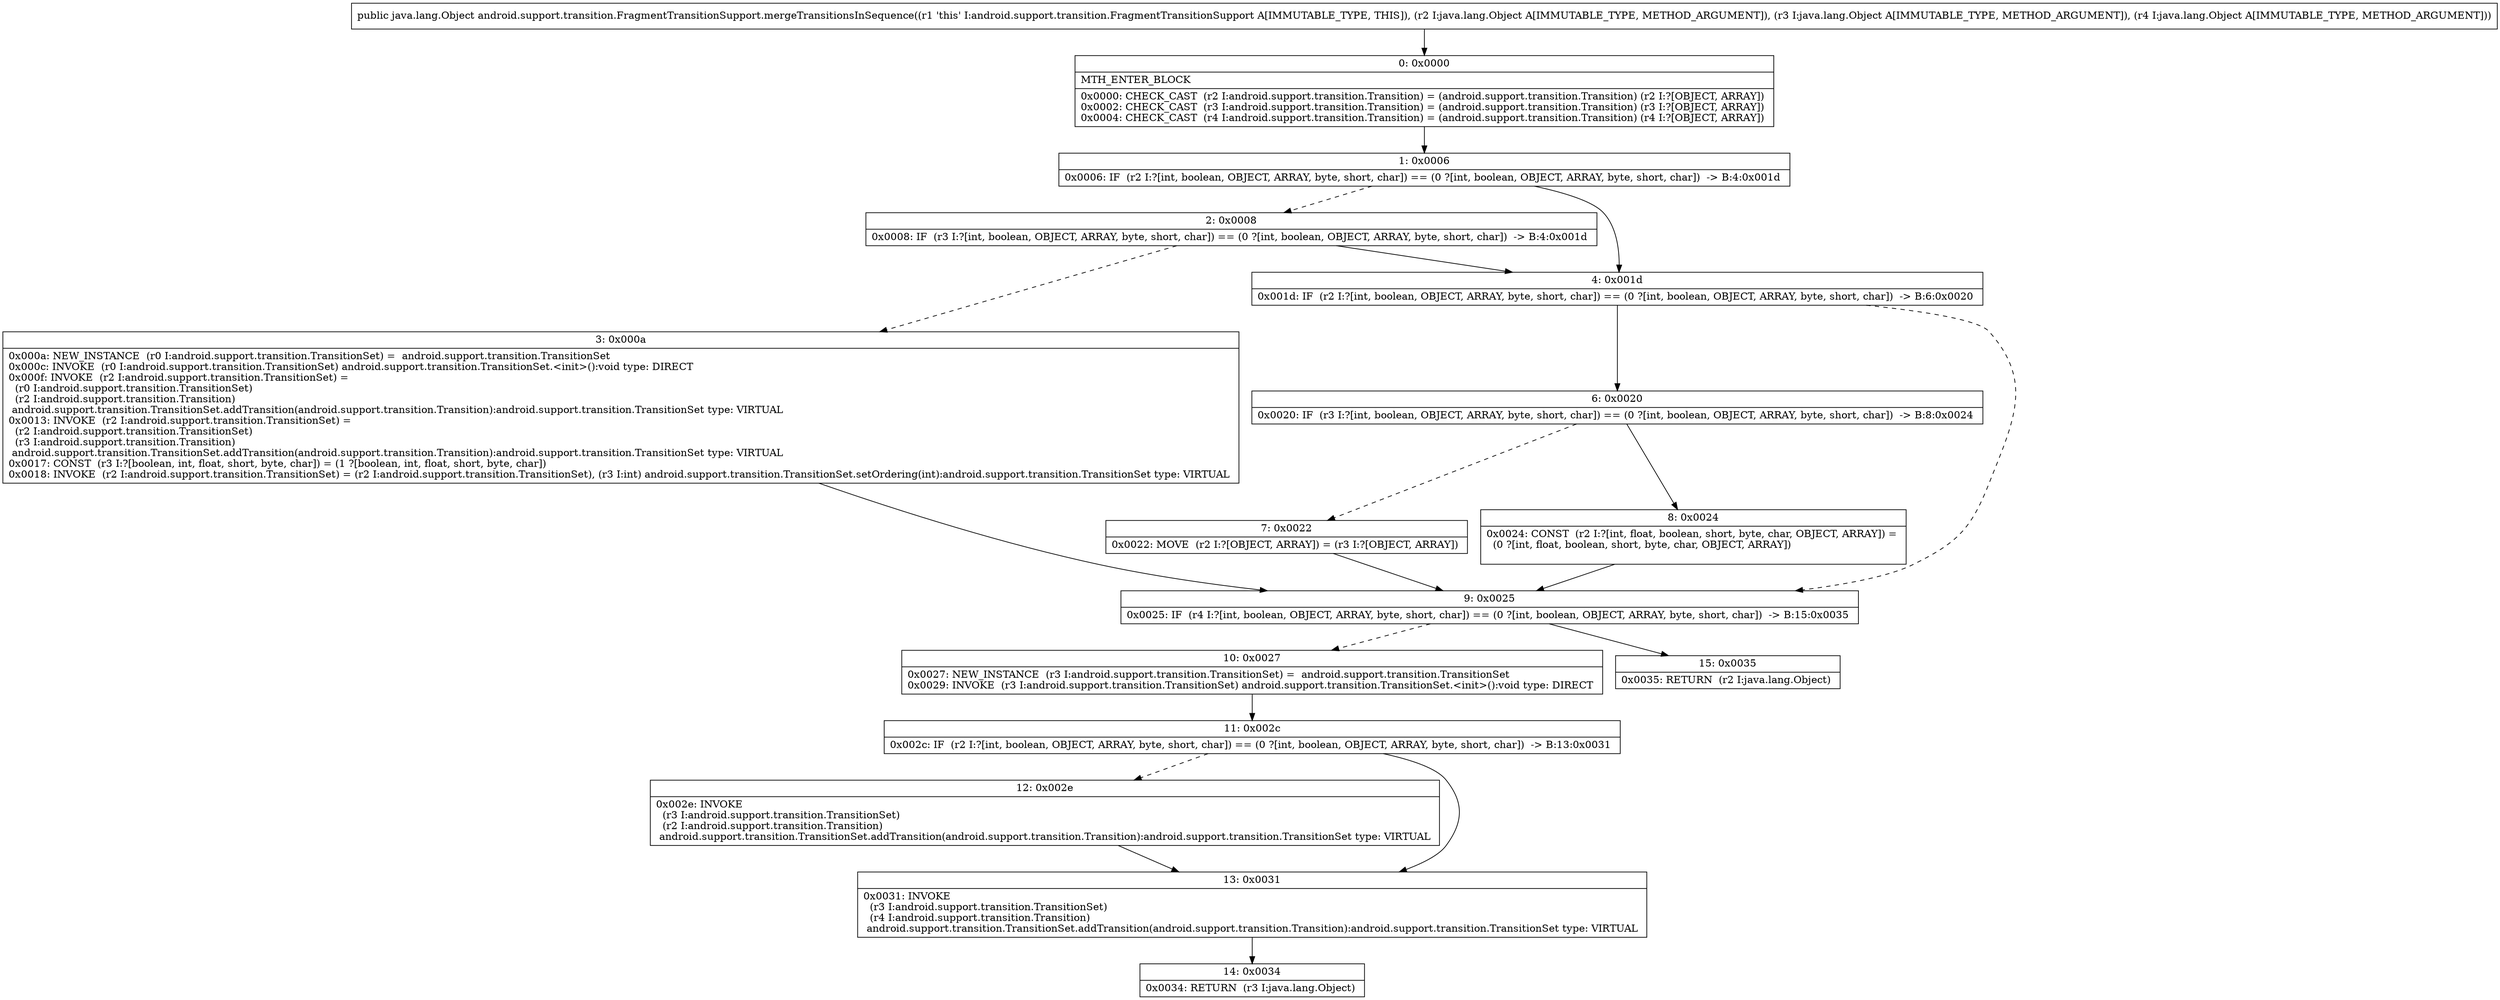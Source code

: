 digraph "CFG forandroid.support.transition.FragmentTransitionSupport.mergeTransitionsInSequence(Ljava\/lang\/Object;Ljava\/lang\/Object;Ljava\/lang\/Object;)Ljava\/lang\/Object;" {
Node_0 [shape=record,label="{0\:\ 0x0000|MTH_ENTER_BLOCK\l|0x0000: CHECK_CAST  (r2 I:android.support.transition.Transition) = (android.support.transition.Transition) (r2 I:?[OBJECT, ARRAY]) \l0x0002: CHECK_CAST  (r3 I:android.support.transition.Transition) = (android.support.transition.Transition) (r3 I:?[OBJECT, ARRAY]) \l0x0004: CHECK_CAST  (r4 I:android.support.transition.Transition) = (android.support.transition.Transition) (r4 I:?[OBJECT, ARRAY]) \l}"];
Node_1 [shape=record,label="{1\:\ 0x0006|0x0006: IF  (r2 I:?[int, boolean, OBJECT, ARRAY, byte, short, char]) == (0 ?[int, boolean, OBJECT, ARRAY, byte, short, char])  \-\> B:4:0x001d \l}"];
Node_2 [shape=record,label="{2\:\ 0x0008|0x0008: IF  (r3 I:?[int, boolean, OBJECT, ARRAY, byte, short, char]) == (0 ?[int, boolean, OBJECT, ARRAY, byte, short, char])  \-\> B:4:0x001d \l}"];
Node_3 [shape=record,label="{3\:\ 0x000a|0x000a: NEW_INSTANCE  (r0 I:android.support.transition.TransitionSet) =  android.support.transition.TransitionSet \l0x000c: INVOKE  (r0 I:android.support.transition.TransitionSet) android.support.transition.TransitionSet.\<init\>():void type: DIRECT \l0x000f: INVOKE  (r2 I:android.support.transition.TransitionSet) = \l  (r0 I:android.support.transition.TransitionSet)\l  (r2 I:android.support.transition.Transition)\l android.support.transition.TransitionSet.addTransition(android.support.transition.Transition):android.support.transition.TransitionSet type: VIRTUAL \l0x0013: INVOKE  (r2 I:android.support.transition.TransitionSet) = \l  (r2 I:android.support.transition.TransitionSet)\l  (r3 I:android.support.transition.Transition)\l android.support.transition.TransitionSet.addTransition(android.support.transition.Transition):android.support.transition.TransitionSet type: VIRTUAL \l0x0017: CONST  (r3 I:?[boolean, int, float, short, byte, char]) = (1 ?[boolean, int, float, short, byte, char]) \l0x0018: INVOKE  (r2 I:android.support.transition.TransitionSet) = (r2 I:android.support.transition.TransitionSet), (r3 I:int) android.support.transition.TransitionSet.setOrdering(int):android.support.transition.TransitionSet type: VIRTUAL \l}"];
Node_4 [shape=record,label="{4\:\ 0x001d|0x001d: IF  (r2 I:?[int, boolean, OBJECT, ARRAY, byte, short, char]) == (0 ?[int, boolean, OBJECT, ARRAY, byte, short, char])  \-\> B:6:0x0020 \l}"];
Node_6 [shape=record,label="{6\:\ 0x0020|0x0020: IF  (r3 I:?[int, boolean, OBJECT, ARRAY, byte, short, char]) == (0 ?[int, boolean, OBJECT, ARRAY, byte, short, char])  \-\> B:8:0x0024 \l}"];
Node_7 [shape=record,label="{7\:\ 0x0022|0x0022: MOVE  (r2 I:?[OBJECT, ARRAY]) = (r3 I:?[OBJECT, ARRAY]) \l}"];
Node_8 [shape=record,label="{8\:\ 0x0024|0x0024: CONST  (r2 I:?[int, float, boolean, short, byte, char, OBJECT, ARRAY]) = \l  (0 ?[int, float, boolean, short, byte, char, OBJECT, ARRAY])\l \l}"];
Node_9 [shape=record,label="{9\:\ 0x0025|0x0025: IF  (r4 I:?[int, boolean, OBJECT, ARRAY, byte, short, char]) == (0 ?[int, boolean, OBJECT, ARRAY, byte, short, char])  \-\> B:15:0x0035 \l}"];
Node_10 [shape=record,label="{10\:\ 0x0027|0x0027: NEW_INSTANCE  (r3 I:android.support.transition.TransitionSet) =  android.support.transition.TransitionSet \l0x0029: INVOKE  (r3 I:android.support.transition.TransitionSet) android.support.transition.TransitionSet.\<init\>():void type: DIRECT \l}"];
Node_11 [shape=record,label="{11\:\ 0x002c|0x002c: IF  (r2 I:?[int, boolean, OBJECT, ARRAY, byte, short, char]) == (0 ?[int, boolean, OBJECT, ARRAY, byte, short, char])  \-\> B:13:0x0031 \l}"];
Node_12 [shape=record,label="{12\:\ 0x002e|0x002e: INVOKE  \l  (r3 I:android.support.transition.TransitionSet)\l  (r2 I:android.support.transition.Transition)\l android.support.transition.TransitionSet.addTransition(android.support.transition.Transition):android.support.transition.TransitionSet type: VIRTUAL \l}"];
Node_13 [shape=record,label="{13\:\ 0x0031|0x0031: INVOKE  \l  (r3 I:android.support.transition.TransitionSet)\l  (r4 I:android.support.transition.Transition)\l android.support.transition.TransitionSet.addTransition(android.support.transition.Transition):android.support.transition.TransitionSet type: VIRTUAL \l}"];
Node_14 [shape=record,label="{14\:\ 0x0034|0x0034: RETURN  (r3 I:java.lang.Object) \l}"];
Node_15 [shape=record,label="{15\:\ 0x0035|0x0035: RETURN  (r2 I:java.lang.Object) \l}"];
MethodNode[shape=record,label="{public java.lang.Object android.support.transition.FragmentTransitionSupport.mergeTransitionsInSequence((r1 'this' I:android.support.transition.FragmentTransitionSupport A[IMMUTABLE_TYPE, THIS]), (r2 I:java.lang.Object A[IMMUTABLE_TYPE, METHOD_ARGUMENT]), (r3 I:java.lang.Object A[IMMUTABLE_TYPE, METHOD_ARGUMENT]), (r4 I:java.lang.Object A[IMMUTABLE_TYPE, METHOD_ARGUMENT])) }"];
MethodNode -> Node_0;
Node_0 -> Node_1;
Node_1 -> Node_2[style=dashed];
Node_1 -> Node_4;
Node_2 -> Node_3[style=dashed];
Node_2 -> Node_4;
Node_3 -> Node_9;
Node_4 -> Node_6;
Node_4 -> Node_9[style=dashed];
Node_6 -> Node_7[style=dashed];
Node_6 -> Node_8;
Node_7 -> Node_9;
Node_8 -> Node_9;
Node_9 -> Node_10[style=dashed];
Node_9 -> Node_15;
Node_10 -> Node_11;
Node_11 -> Node_12[style=dashed];
Node_11 -> Node_13;
Node_12 -> Node_13;
Node_13 -> Node_14;
}

